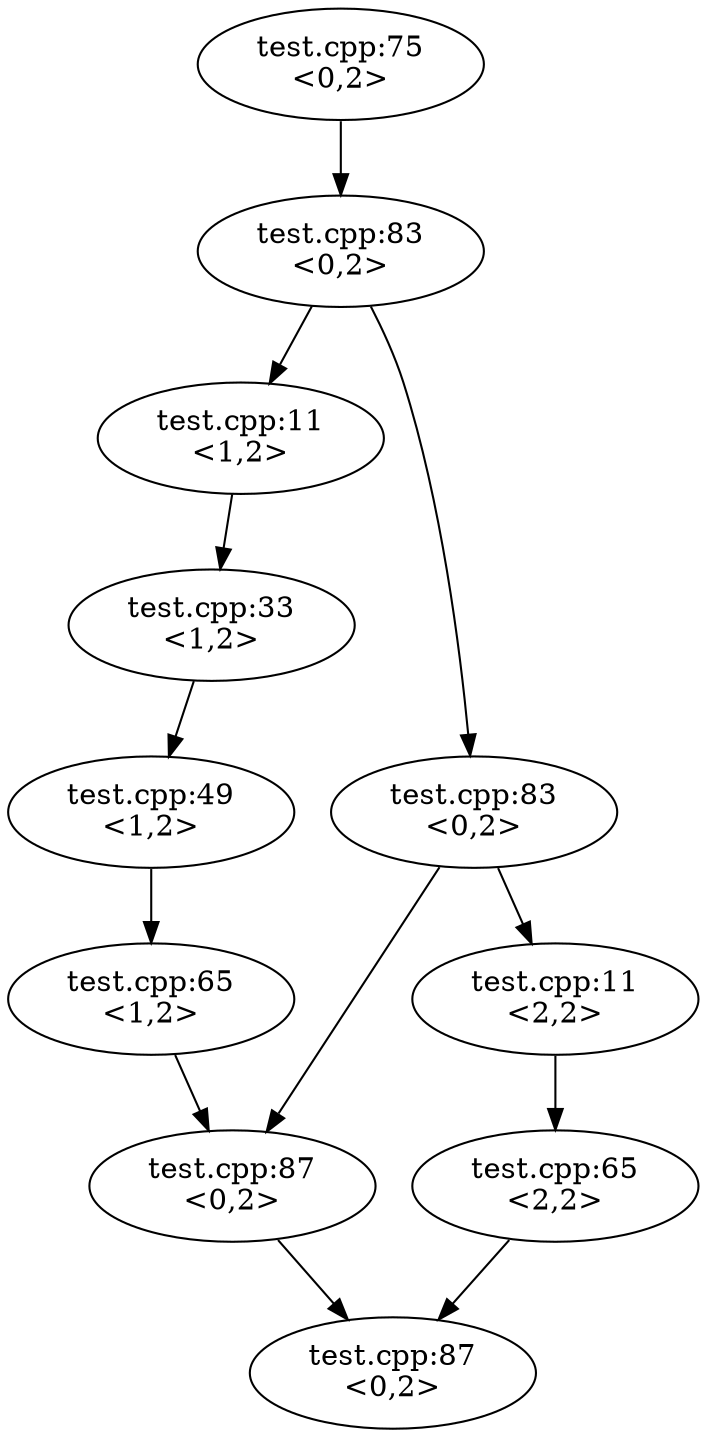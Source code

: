 digraph G {
  n1 -> n2;
  n2 -> n3;
  n2 -> n4;
  n4 -> n5;
  n3 -> n6;
  n6 -> n7;
  n7 -> n8;
  n4 -> n9;
  n8 -> n9;
  n5 -> n10;
  n9 -> n11;
  n10 -> n11;
  n1 [label="test.cpp:75\n<0,2>"];
  n2 [label="test.cpp:83\n<0,2>"];
  n3 [label="test.cpp:11\n<1,2>"];
  n4 [label="test.cpp:83\n<0,2>"];
  n5 [label="test.cpp:11\n<2,2>"];
  n6 [label="test.cpp:33\n<1,2>"];
  n7 [label="test.cpp:49\n<1,2>"];
  n8 [label="test.cpp:65\n<1,2>"];
  n9 [label="test.cpp:87\n<0,2>"];
  n10 [label="test.cpp:65\n<2,2>"];
  n11 [label="test.cpp:87\n<0,2>"];
}
